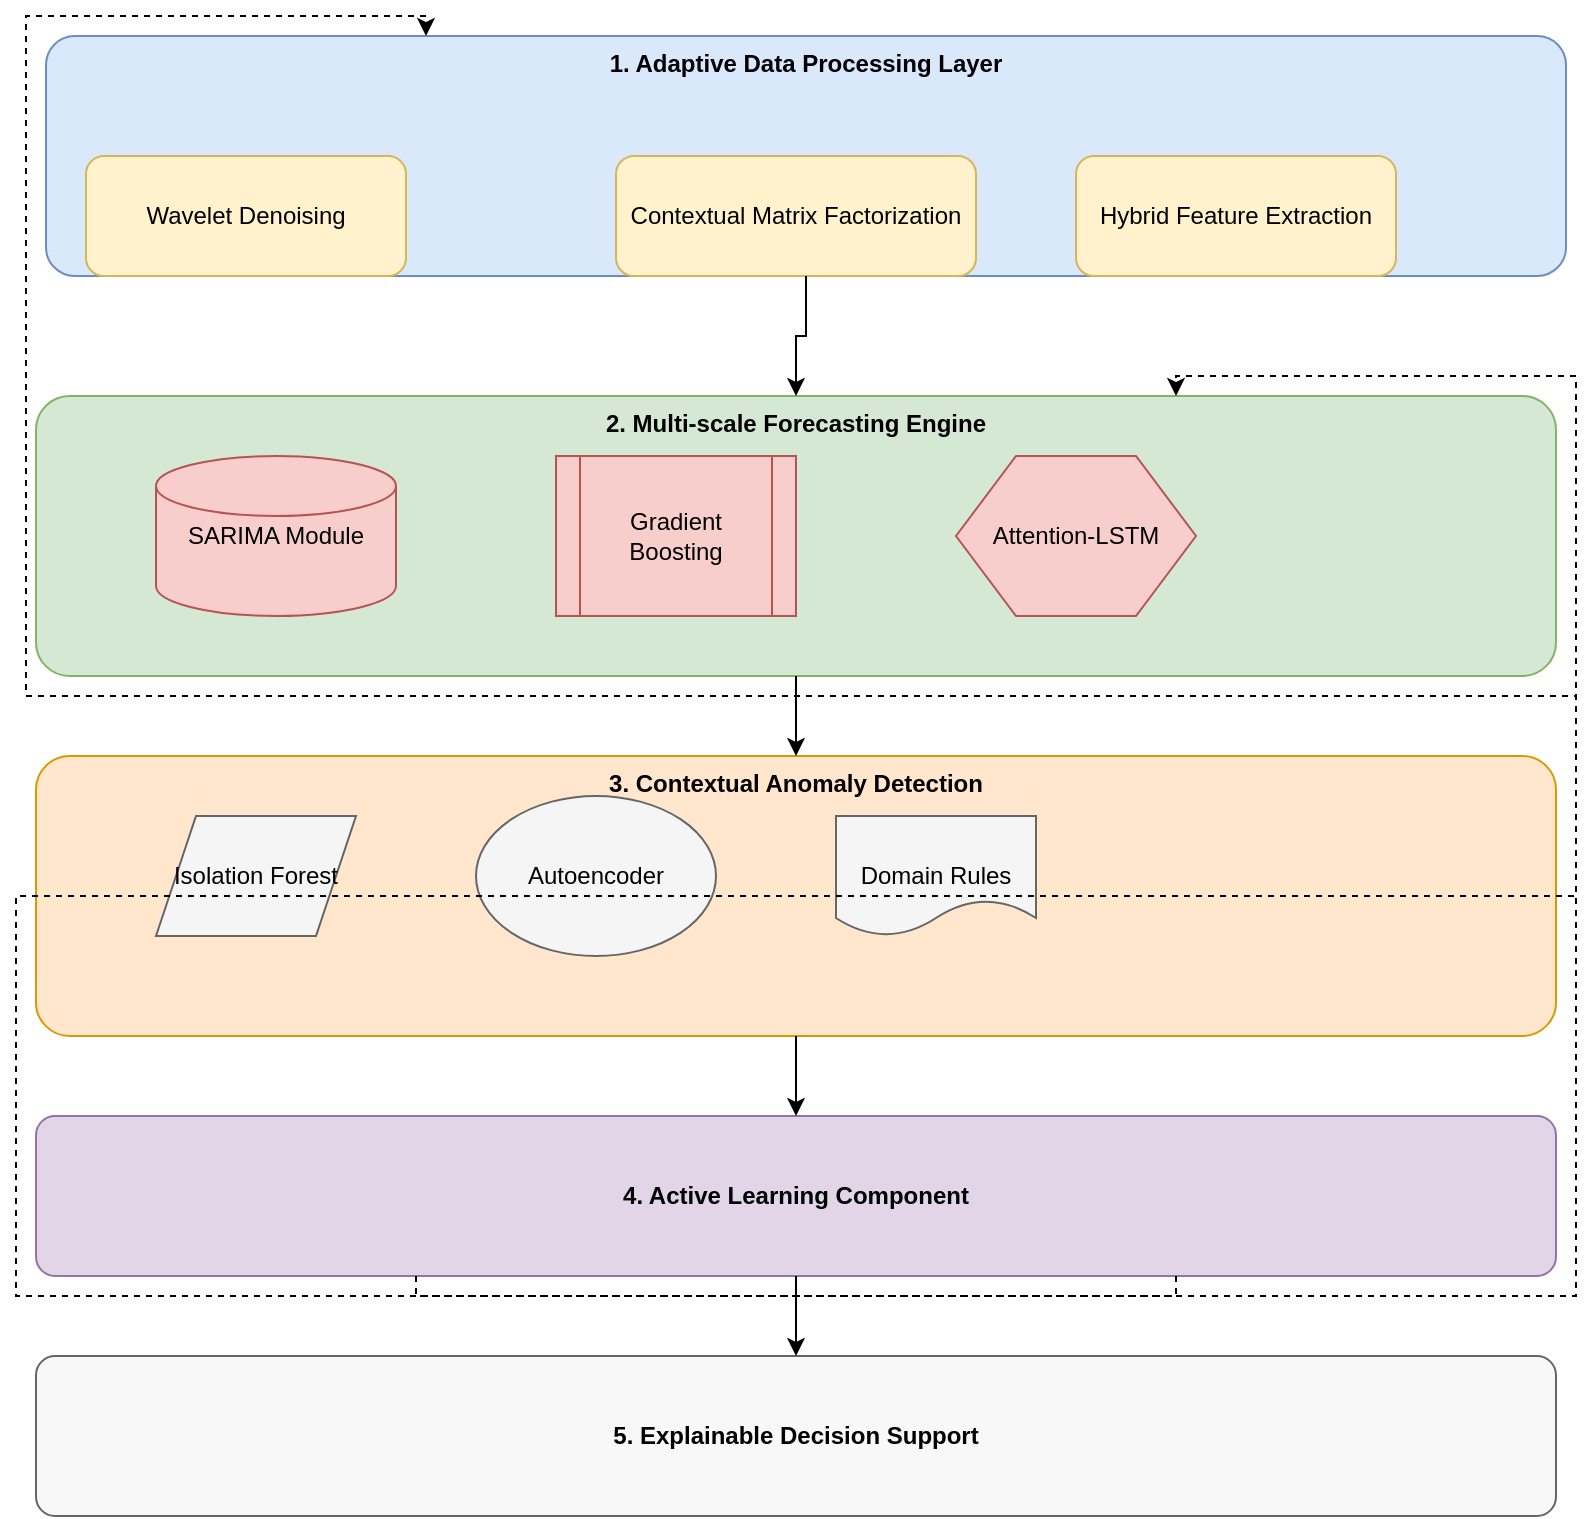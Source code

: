 <mxfile>
    <diagram id="BLQ3c-IyuzTMChMhd9xE" name="Page-1">
        <mxGraphModel dx="793" dy="606" grid="1" gridSize="10" guides="1" tooltips="1" connect="1" arrows="1" fold="1" page="1" pageScale="1" pageWidth="850" pageHeight="1100" math="0" shadow="0">
            <root>
                <mxCell id="0"/>
                <mxCell id="1" parent="0"/>
                <mxCell id="2" value="&lt;b&gt;1. Adaptive Data Processing Layer&lt;/b&gt;" style="rounded=1;whiteSpace=wrap;html=1;arcSize=12;fillColor=#dae8fc;strokeColor=#6c8ebf;align=center;verticalAlign=top;" vertex="1" parent="1">
                    <mxGeometry x="45" y="20" width="760" height="120" as="geometry"/>
                </mxCell>
                <mxCell id="3" value="Wavelet Denoising" style="rounded=1;whiteSpace=wrap;html=1;fillColor=#fff2cc;strokeColor=#d6b656;" vertex="1" parent="2">
                    <mxGeometry x="20" y="60" width="160" height="60" as="geometry"/>
                </mxCell>
                <mxCell id="4" value="Contextual Matrix Factorization" style="rounded=1;whiteSpace=wrap;html=1;fillColor=#fff2cc;strokeColor=#d6b656;" vertex="1" parent="2">
                    <mxGeometry x="285" y="60" width="180" height="60" as="geometry"/>
                </mxCell>
                <mxCell id="5" value="Hybrid Feature Extraction" style="rounded=1;whiteSpace=wrap;html=1;fillColor=#fff2cc;strokeColor=#d6b656;" vertex="1" parent="2">
                    <mxGeometry x="515" y="60" width="160" height="60" as="geometry"/>
                </mxCell>
                <mxCell id="6" value="&lt;b&gt;2. Multi-scale Forecasting Engine&lt;/b&gt;" style="rounded=1;whiteSpace=wrap;html=1;arcSize=12;fillColor=#d5e8d4;strokeColor=#82b366;verticalAlign=top;" vertex="1" parent="1">
                    <mxGeometry x="40" y="200" width="760" height="140" as="geometry"/>
                </mxCell>
                <mxCell id="7" value="SARIMA Module" style="shape=cylinder3;whiteSpace=wrap;html=1;fillColor=#f8cecc;strokeColor=#b85450;" vertex="1" parent="6">
                    <mxGeometry x="60" y="30" width="120" height="80" as="geometry"/>
                </mxCell>
                <mxCell id="8" value="Gradient Boosting" style="shape=process;whiteSpace=wrap;html=1;fillColor=#f8cecc;strokeColor=#b85450;" vertex="1" parent="6">
                    <mxGeometry x="260" y="30" width="120" height="80" as="geometry"/>
                </mxCell>
                <mxCell id="9" value="Attention-LSTM" style="shape=hexagon;whiteSpace=wrap;html=1;fillColor=#f8cecc;strokeColor=#b85450;" vertex="1" parent="6">
                    <mxGeometry x="460" y="30" width="120" height="80" as="geometry"/>
                </mxCell>
                <mxCell id="10" value="&lt;b&gt;3. Contextual Anomaly Detection&lt;/b&gt;" style="rounded=1;whiteSpace=wrap;html=1;arcSize=12;fillColor=#ffe6cc;strokeColor=#d79b00;verticalAlign=top;" vertex="1" parent="1">
                    <mxGeometry x="40" y="380" width="760" height="140" as="geometry"/>
                </mxCell>
                <mxCell id="11" value="Isolation Forest" style="shape=parallelogram;whiteSpace=wrap;html=1;fillColor=#f5f5f5;strokeColor=#666666;" vertex="1" parent="10">
                    <mxGeometry x="60" y="30" width="100" height="60" as="geometry"/>
                </mxCell>
                <mxCell id="12" value="Autoencoder" style="shape=ellipse;whiteSpace=wrap;html=1;fillColor=#f5f5f5;strokeColor=#666666;" vertex="1" parent="10">
                    <mxGeometry x="220" y="20" width="120" height="80" as="geometry"/>
                </mxCell>
                <mxCell id="13" value="Domain Rules" style="shape=document;whiteSpace=wrap;html=1;fillColor=#f5f5f5;strokeColor=#666666;" vertex="1" parent="10">
                    <mxGeometry x="400" y="30" width="100" height="60" as="geometry"/>
                </mxCell>
                <mxCell id="14" value="&lt;b&gt;4. Active Learning Component&lt;/b&gt;" style="rounded=1;whiteSpace=wrap;html=1;arcSize=12;fillColor=#e1d5e7;strokeColor=#9673a6;" vertex="1" parent="1">
                    <mxGeometry x="40" y="560" width="760" height="80" as="geometry"/>
                </mxCell>
                <mxCell id="15" value="&lt;b&gt;5. Explainable Decision Support&lt;/b&gt;" style="rounded=1;whiteSpace=wrap;html=1;arcSize=12;fillColor=#f8f8f8;strokeColor=#666666;" vertex="1" parent="1">
                    <mxGeometry x="40" y="680" width="760" height="80" as="geometry"/>
                </mxCell>
                <mxCell id="16" style="edgeStyle=orthogonalEdgeStyle;rounded=0;html=1;exitX=0.5;exitY=1;exitDx=0;exitDy=0;entryX=0.5;entryY=0;entryDx=0;entryDy=0;" edge="1" parent="1" source="2" target="6">
                    <mxGeometry relative="1" as="geometry"/>
                </mxCell>
                <mxCell id="17" style="edgeStyle=orthogonalEdgeStyle;rounded=0;html=1;exitX=0.5;exitY=1;exitDx=0;exitDy=0;entryX=0.5;entryY=0;entryDx=0;entryDy=0;" edge="1" parent="1" source="6" target="10">
                    <mxGeometry relative="1" as="geometry"/>
                </mxCell>
                <mxCell id="18" style="edgeStyle=orthogonalEdgeStyle;rounded=0;html=1;exitX=0.5;exitY=1;exitDx=0;exitDy=0;entryX=0.5;entryY=0;entryDx=0;entryDy=0;" edge="1" parent="1" source="10" target="14">
                    <mxGeometry relative="1" as="geometry"/>
                </mxCell>
                <mxCell id="19" style="edgeStyle=orthogonalEdgeStyle;rounded=0;html=1;exitX=0.5;exitY=1;exitDx=0;exitDy=0;entryX=0.5;entryY=0;entryDx=0;entryDy=0;" edge="1" parent="1" source="14" target="15">
                    <mxGeometry relative="1" as="geometry"/>
                </mxCell>
                <mxCell id="20" style="edgeStyle=orthogonalEdgeStyle;rounded=0;html=1;dashed=1;exitX=0.25;exitY=1;exitDx=0;exitDy=0;entryX=0.25;entryY=0;entryDx=0;entryDy=0;" edge="1" parent="1" source="14" target="2">
                    <mxGeometry relative="1" as="geometry"/>
                </mxCell>
                <mxCell id="21" style="edgeStyle=orthogonalEdgeStyle;rounded=0;html=1;dashed=1;exitX=0.75;exitY=1;exitDx=0;exitDy=0;entryX=0.75;entryY=0;entryDx=0;entryDy=0;" edge="1" parent="1" source="14" target="6">
                    <mxGeometry relative="1" as="geometry"/>
                </mxCell>
            </root>
        </mxGraphModel>
    </diagram>
</mxfile>